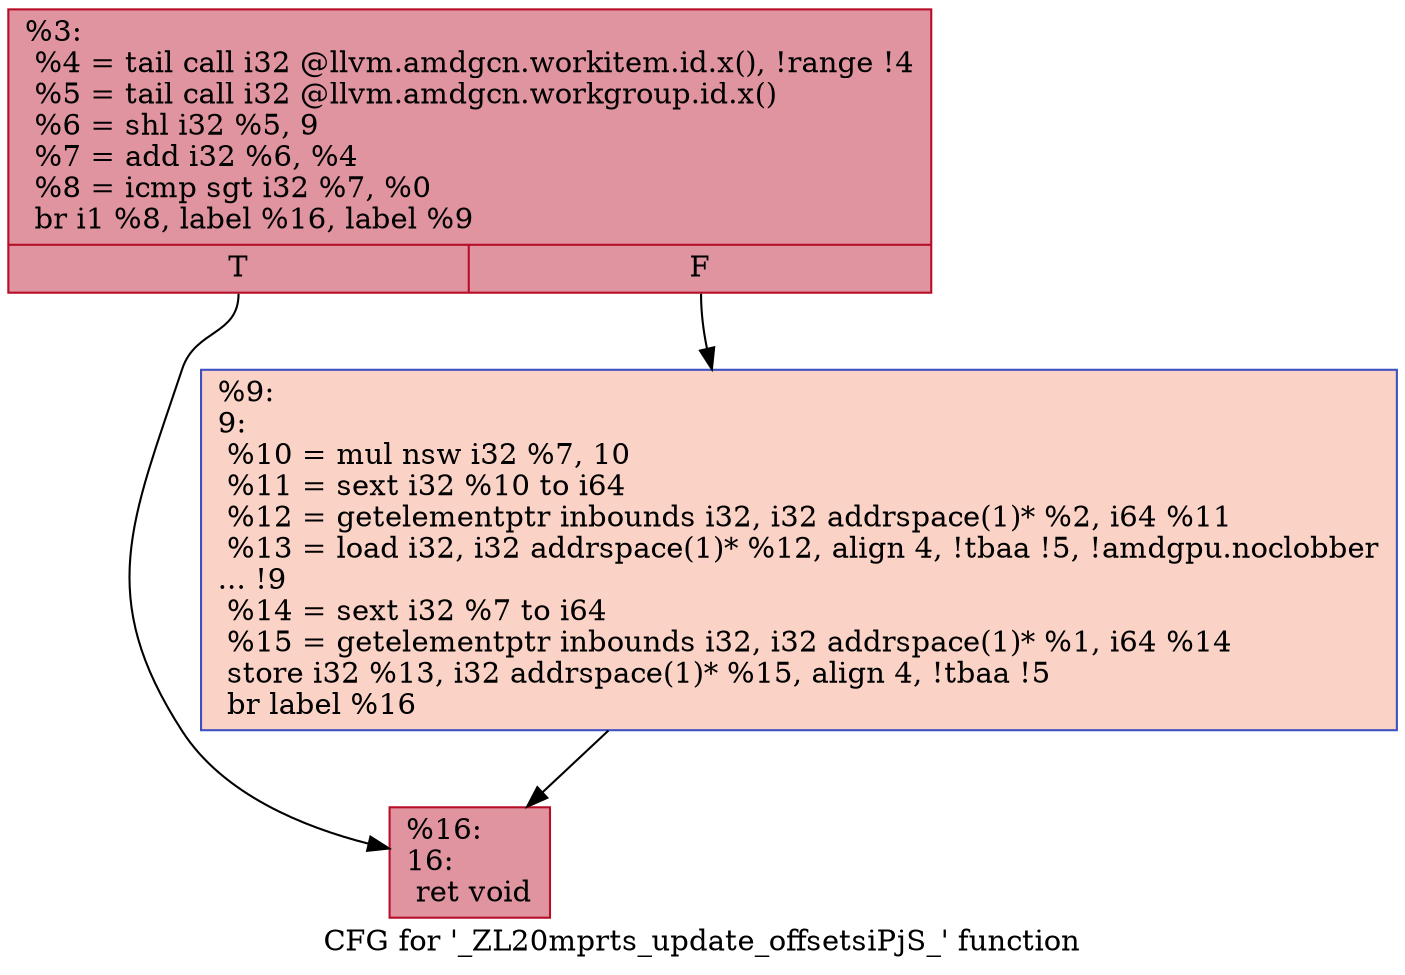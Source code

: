 digraph "CFG for '_ZL20mprts_update_offsetsiPjS_' function" {
	label="CFG for '_ZL20mprts_update_offsetsiPjS_' function";

	Node0x53e3ff0 [shape=record,color="#b70d28ff", style=filled, fillcolor="#b70d2870",label="{%3:\l  %4 = tail call i32 @llvm.amdgcn.workitem.id.x(), !range !4\l  %5 = tail call i32 @llvm.amdgcn.workgroup.id.x()\l  %6 = shl i32 %5, 9\l  %7 = add i32 %6, %4\l  %8 = icmp sgt i32 %7, %0\l  br i1 %8, label %16, label %9\l|{<s0>T|<s1>F}}"];
	Node0x53e3ff0:s0 -> Node0x53e4d50;
	Node0x53e3ff0:s1 -> Node0x53e57d0;
	Node0x53e57d0 [shape=record,color="#3d50c3ff", style=filled, fillcolor="#f59c7d70",label="{%9:\l9:                                                \l  %10 = mul nsw i32 %7, 10\l  %11 = sext i32 %10 to i64\l  %12 = getelementptr inbounds i32, i32 addrspace(1)* %2, i64 %11\l  %13 = load i32, i32 addrspace(1)* %12, align 4, !tbaa !5, !amdgpu.noclobber\l... !9\l  %14 = sext i32 %7 to i64\l  %15 = getelementptr inbounds i32, i32 addrspace(1)* %1, i64 %14\l  store i32 %13, i32 addrspace(1)* %15, align 4, !tbaa !5\l  br label %16\l}"];
	Node0x53e57d0 -> Node0x53e4d50;
	Node0x53e4d50 [shape=record,color="#b70d28ff", style=filled, fillcolor="#b70d2870",label="{%16:\l16:                                               \l  ret void\l}"];
}
